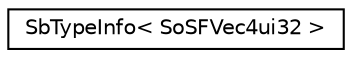 digraph "Graphical Class Hierarchy"
{
 // LATEX_PDF_SIZE
  edge [fontname="Helvetica",fontsize="10",labelfontname="Helvetica",labelfontsize="10"];
  node [fontname="Helvetica",fontsize="10",shape=record];
  rankdir="LR";
  Node0 [label="SbTypeInfo\< SoSFVec4ui32 \>",height=0.2,width=0.4,color="black", fillcolor="white", style="filled",URL="$structSbTypeInfo_3_01SoSFVec4ui32_01_4.html",tooltip=" "];
}
